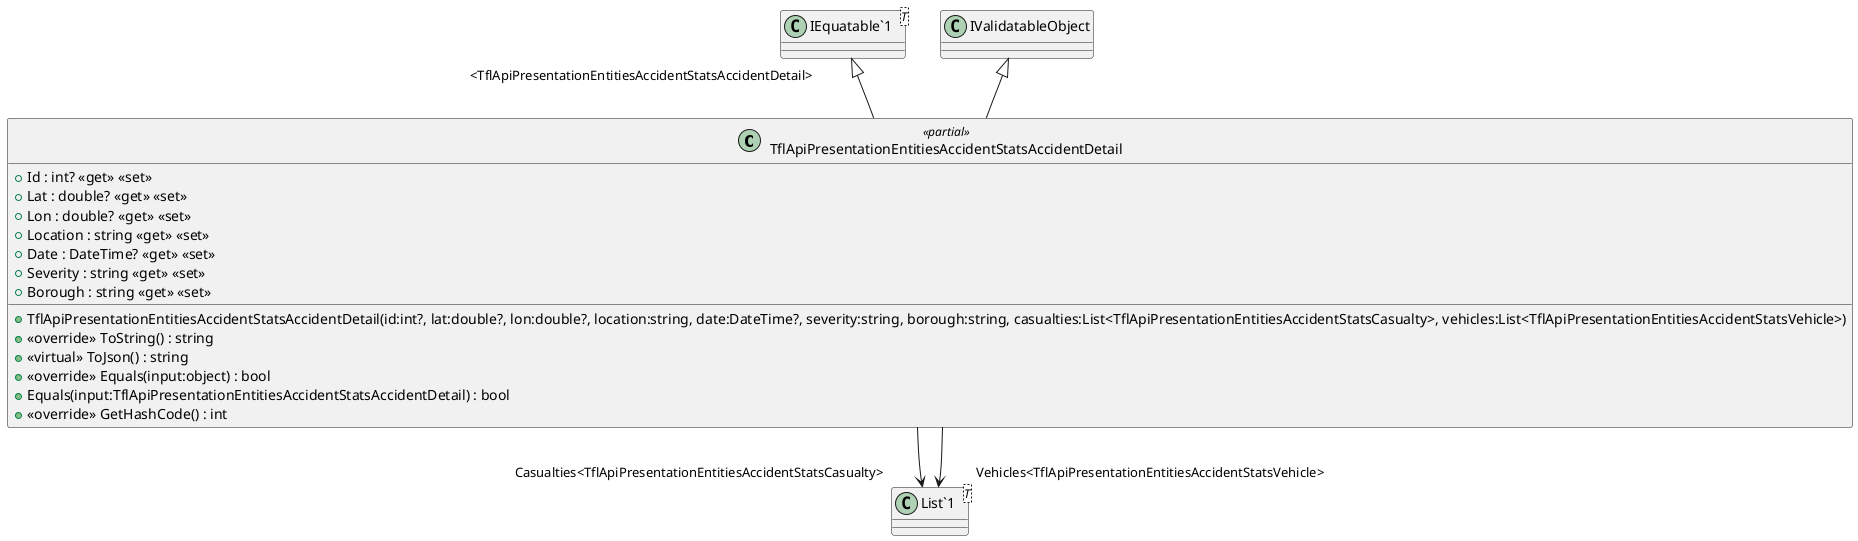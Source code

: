 @startuml
class TflApiPresentationEntitiesAccidentStatsAccidentDetail <<partial>> {
    + TflApiPresentationEntitiesAccidentStatsAccidentDetail(id:int?, lat:double?, lon:double?, location:string, date:DateTime?, severity:string, borough:string, casualties:List<TflApiPresentationEntitiesAccidentStatsCasualty>, vehicles:List<TflApiPresentationEntitiesAccidentStatsVehicle>)
    + Id : int? <<get>> <<set>>
    + Lat : double? <<get>> <<set>>
    + Lon : double? <<get>> <<set>>
    + Location : string <<get>> <<set>>
    + Date : DateTime? <<get>> <<set>>
    + Severity : string <<get>> <<set>>
    + Borough : string <<get>> <<set>>
    + <<override>> ToString() : string
    + <<virtual>> ToJson() : string
    + <<override>> Equals(input:object) : bool
    + Equals(input:TflApiPresentationEntitiesAccidentStatsAccidentDetail) : bool
    + <<override>> GetHashCode() : int
}
class "IEquatable`1"<T> {
}
class "List`1"<T> {
}
"IEquatable`1" "<TflApiPresentationEntitiesAccidentStatsAccidentDetail>" <|-- TflApiPresentationEntitiesAccidentStatsAccidentDetail
IValidatableObject <|-- TflApiPresentationEntitiesAccidentStatsAccidentDetail
TflApiPresentationEntitiesAccidentStatsAccidentDetail --> "Casualties<TflApiPresentationEntitiesAccidentStatsCasualty>" "List`1"
TflApiPresentationEntitiesAccidentStatsAccidentDetail --> "Vehicles<TflApiPresentationEntitiesAccidentStatsVehicle>" "List`1"
@enduml
